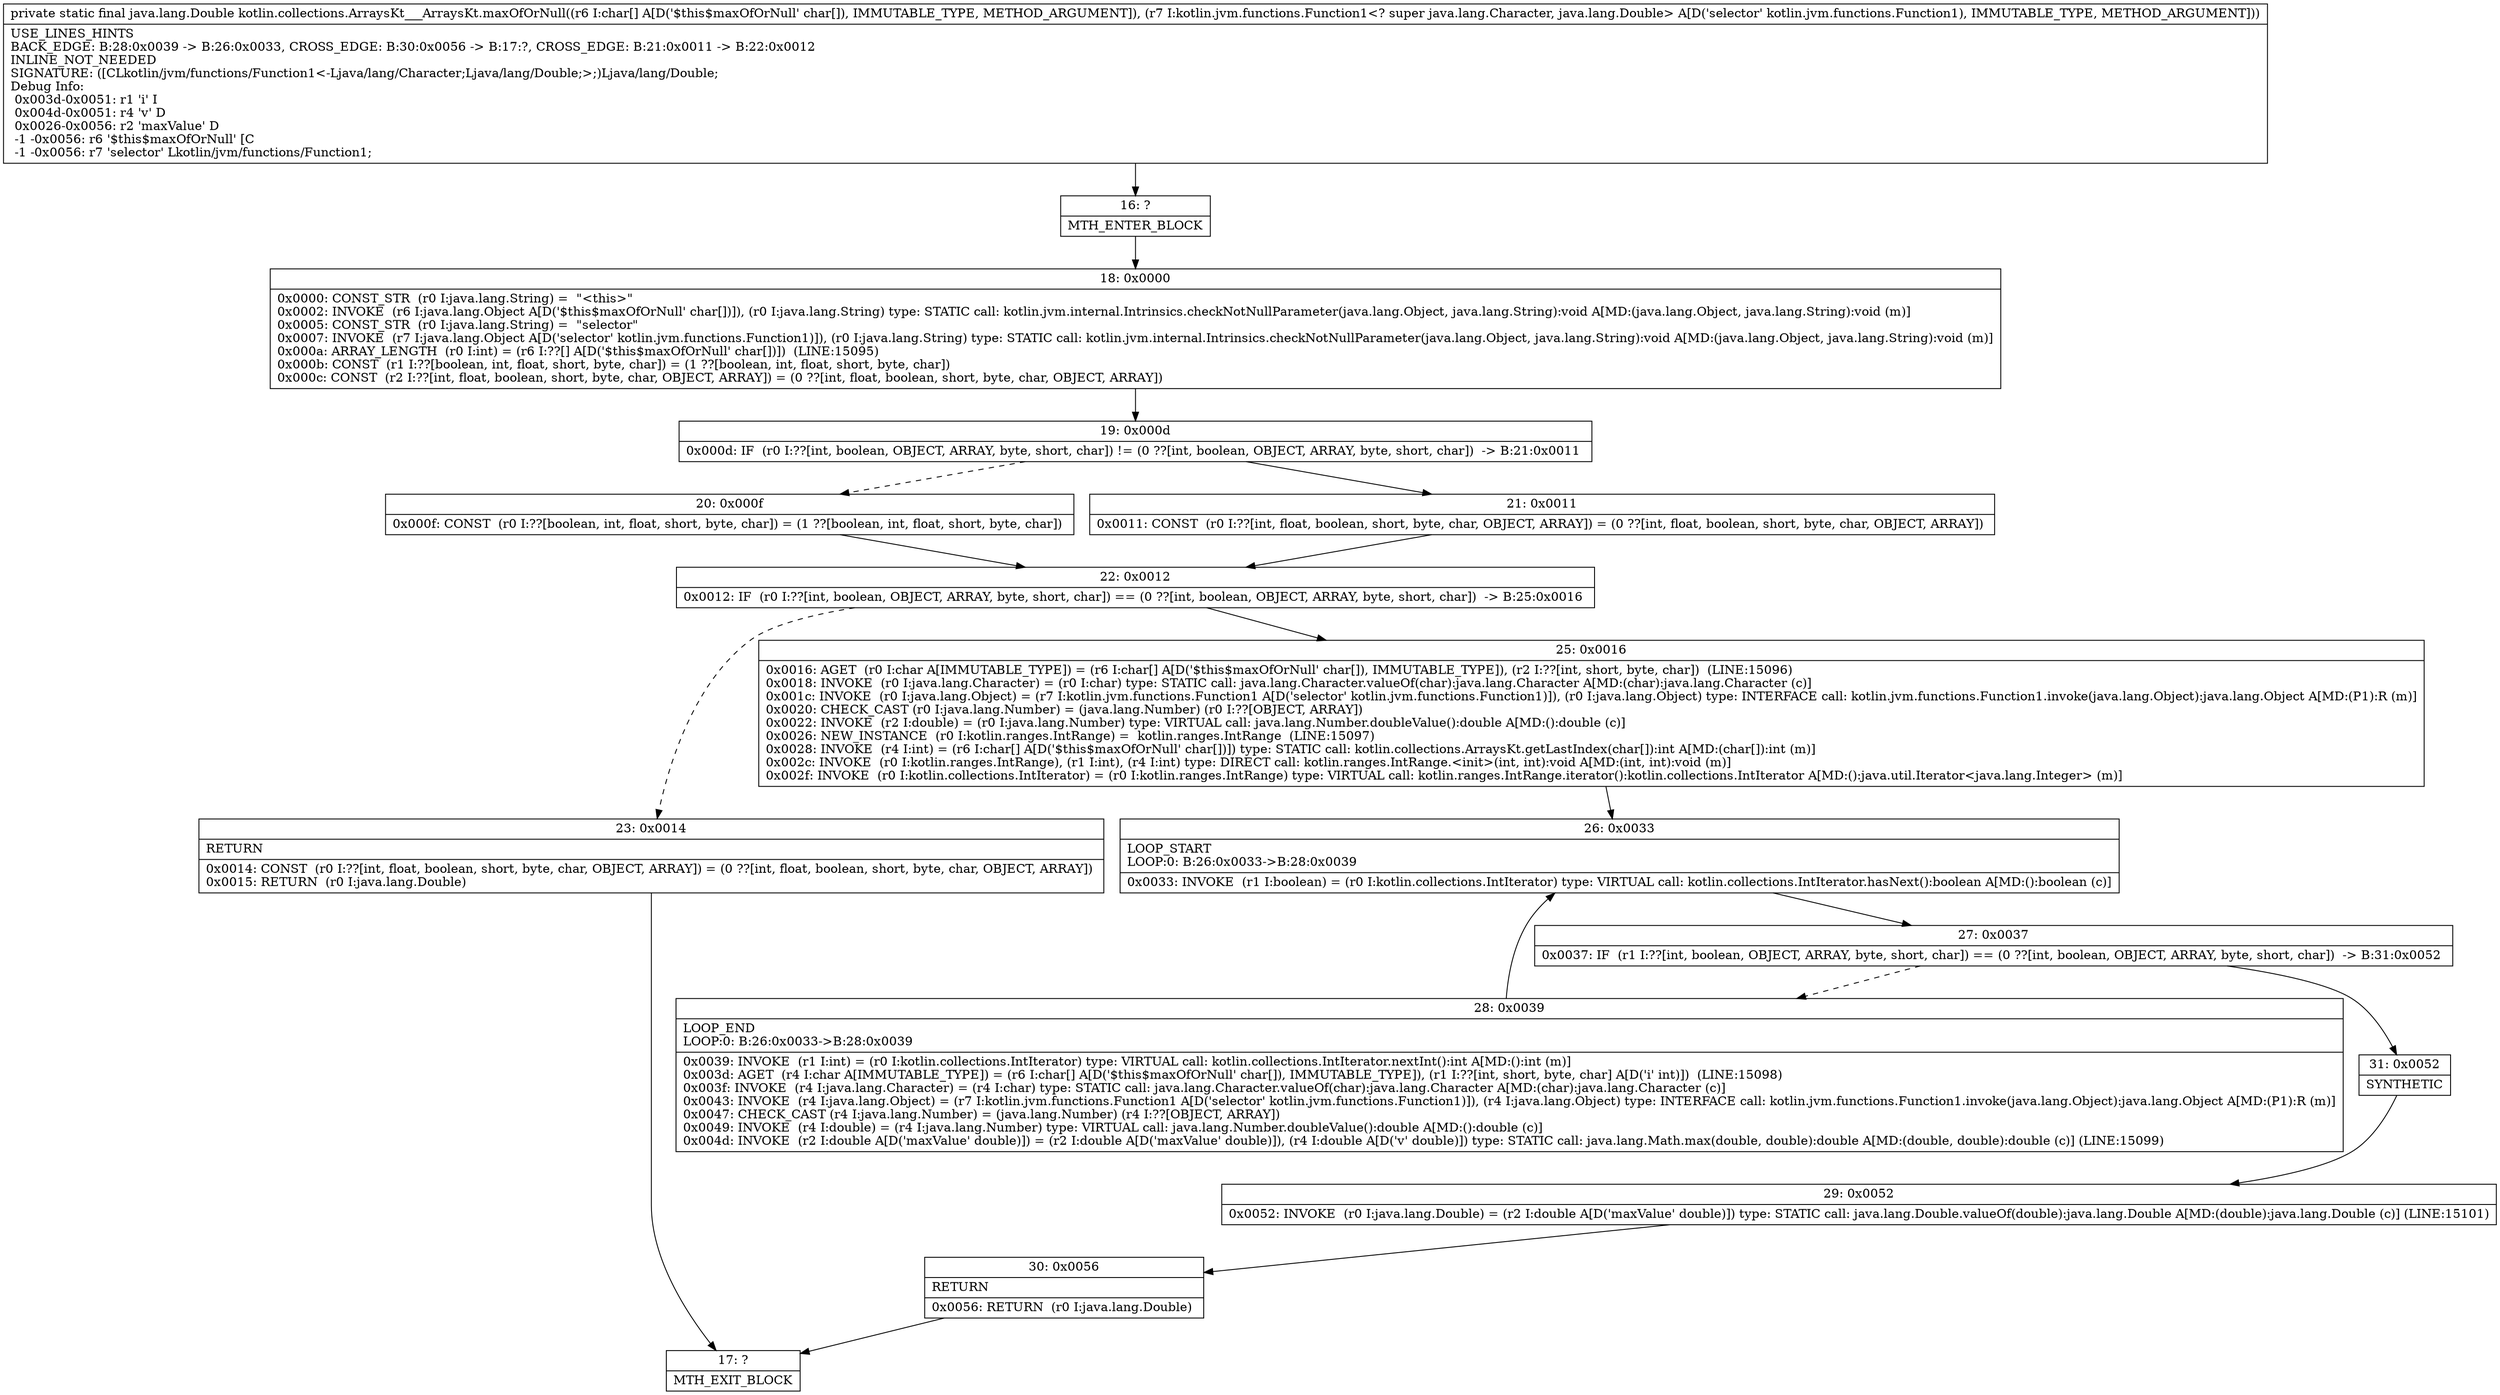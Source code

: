 digraph "CFG forkotlin.collections.ArraysKt___ArraysKt.maxOfOrNull([CLkotlin\/jvm\/functions\/Function1;)Ljava\/lang\/Double;" {
Node_16 [shape=record,label="{16\:\ ?|MTH_ENTER_BLOCK\l}"];
Node_18 [shape=record,label="{18\:\ 0x0000|0x0000: CONST_STR  (r0 I:java.lang.String) =  \"\<this\>\" \l0x0002: INVOKE  (r6 I:java.lang.Object A[D('$this$maxOfOrNull' char[])]), (r0 I:java.lang.String) type: STATIC call: kotlin.jvm.internal.Intrinsics.checkNotNullParameter(java.lang.Object, java.lang.String):void A[MD:(java.lang.Object, java.lang.String):void (m)]\l0x0005: CONST_STR  (r0 I:java.lang.String) =  \"selector\" \l0x0007: INVOKE  (r7 I:java.lang.Object A[D('selector' kotlin.jvm.functions.Function1)]), (r0 I:java.lang.String) type: STATIC call: kotlin.jvm.internal.Intrinsics.checkNotNullParameter(java.lang.Object, java.lang.String):void A[MD:(java.lang.Object, java.lang.String):void (m)]\l0x000a: ARRAY_LENGTH  (r0 I:int) = (r6 I:??[] A[D('$this$maxOfOrNull' char[])])  (LINE:15095)\l0x000b: CONST  (r1 I:??[boolean, int, float, short, byte, char]) = (1 ??[boolean, int, float, short, byte, char]) \l0x000c: CONST  (r2 I:??[int, float, boolean, short, byte, char, OBJECT, ARRAY]) = (0 ??[int, float, boolean, short, byte, char, OBJECT, ARRAY]) \l}"];
Node_19 [shape=record,label="{19\:\ 0x000d|0x000d: IF  (r0 I:??[int, boolean, OBJECT, ARRAY, byte, short, char]) != (0 ??[int, boolean, OBJECT, ARRAY, byte, short, char])  \-\> B:21:0x0011 \l}"];
Node_20 [shape=record,label="{20\:\ 0x000f|0x000f: CONST  (r0 I:??[boolean, int, float, short, byte, char]) = (1 ??[boolean, int, float, short, byte, char]) \l}"];
Node_22 [shape=record,label="{22\:\ 0x0012|0x0012: IF  (r0 I:??[int, boolean, OBJECT, ARRAY, byte, short, char]) == (0 ??[int, boolean, OBJECT, ARRAY, byte, short, char])  \-\> B:25:0x0016 \l}"];
Node_23 [shape=record,label="{23\:\ 0x0014|RETURN\l|0x0014: CONST  (r0 I:??[int, float, boolean, short, byte, char, OBJECT, ARRAY]) = (0 ??[int, float, boolean, short, byte, char, OBJECT, ARRAY]) \l0x0015: RETURN  (r0 I:java.lang.Double) \l}"];
Node_17 [shape=record,label="{17\:\ ?|MTH_EXIT_BLOCK\l}"];
Node_25 [shape=record,label="{25\:\ 0x0016|0x0016: AGET  (r0 I:char A[IMMUTABLE_TYPE]) = (r6 I:char[] A[D('$this$maxOfOrNull' char[]), IMMUTABLE_TYPE]), (r2 I:??[int, short, byte, char])  (LINE:15096)\l0x0018: INVOKE  (r0 I:java.lang.Character) = (r0 I:char) type: STATIC call: java.lang.Character.valueOf(char):java.lang.Character A[MD:(char):java.lang.Character (c)]\l0x001c: INVOKE  (r0 I:java.lang.Object) = (r7 I:kotlin.jvm.functions.Function1 A[D('selector' kotlin.jvm.functions.Function1)]), (r0 I:java.lang.Object) type: INTERFACE call: kotlin.jvm.functions.Function1.invoke(java.lang.Object):java.lang.Object A[MD:(P1):R (m)]\l0x0020: CHECK_CAST (r0 I:java.lang.Number) = (java.lang.Number) (r0 I:??[OBJECT, ARRAY]) \l0x0022: INVOKE  (r2 I:double) = (r0 I:java.lang.Number) type: VIRTUAL call: java.lang.Number.doubleValue():double A[MD:():double (c)]\l0x0026: NEW_INSTANCE  (r0 I:kotlin.ranges.IntRange) =  kotlin.ranges.IntRange  (LINE:15097)\l0x0028: INVOKE  (r4 I:int) = (r6 I:char[] A[D('$this$maxOfOrNull' char[])]) type: STATIC call: kotlin.collections.ArraysKt.getLastIndex(char[]):int A[MD:(char[]):int (m)]\l0x002c: INVOKE  (r0 I:kotlin.ranges.IntRange), (r1 I:int), (r4 I:int) type: DIRECT call: kotlin.ranges.IntRange.\<init\>(int, int):void A[MD:(int, int):void (m)]\l0x002f: INVOKE  (r0 I:kotlin.collections.IntIterator) = (r0 I:kotlin.ranges.IntRange) type: VIRTUAL call: kotlin.ranges.IntRange.iterator():kotlin.collections.IntIterator A[MD:():java.util.Iterator\<java.lang.Integer\> (m)]\l}"];
Node_26 [shape=record,label="{26\:\ 0x0033|LOOP_START\lLOOP:0: B:26:0x0033\-\>B:28:0x0039\l|0x0033: INVOKE  (r1 I:boolean) = (r0 I:kotlin.collections.IntIterator) type: VIRTUAL call: kotlin.collections.IntIterator.hasNext():boolean A[MD:():boolean (c)]\l}"];
Node_27 [shape=record,label="{27\:\ 0x0037|0x0037: IF  (r1 I:??[int, boolean, OBJECT, ARRAY, byte, short, char]) == (0 ??[int, boolean, OBJECT, ARRAY, byte, short, char])  \-\> B:31:0x0052 \l}"];
Node_28 [shape=record,label="{28\:\ 0x0039|LOOP_END\lLOOP:0: B:26:0x0033\-\>B:28:0x0039\l|0x0039: INVOKE  (r1 I:int) = (r0 I:kotlin.collections.IntIterator) type: VIRTUAL call: kotlin.collections.IntIterator.nextInt():int A[MD:():int (m)]\l0x003d: AGET  (r4 I:char A[IMMUTABLE_TYPE]) = (r6 I:char[] A[D('$this$maxOfOrNull' char[]), IMMUTABLE_TYPE]), (r1 I:??[int, short, byte, char] A[D('i' int)])  (LINE:15098)\l0x003f: INVOKE  (r4 I:java.lang.Character) = (r4 I:char) type: STATIC call: java.lang.Character.valueOf(char):java.lang.Character A[MD:(char):java.lang.Character (c)]\l0x0043: INVOKE  (r4 I:java.lang.Object) = (r7 I:kotlin.jvm.functions.Function1 A[D('selector' kotlin.jvm.functions.Function1)]), (r4 I:java.lang.Object) type: INTERFACE call: kotlin.jvm.functions.Function1.invoke(java.lang.Object):java.lang.Object A[MD:(P1):R (m)]\l0x0047: CHECK_CAST (r4 I:java.lang.Number) = (java.lang.Number) (r4 I:??[OBJECT, ARRAY]) \l0x0049: INVOKE  (r4 I:double) = (r4 I:java.lang.Number) type: VIRTUAL call: java.lang.Number.doubleValue():double A[MD:():double (c)]\l0x004d: INVOKE  (r2 I:double A[D('maxValue' double)]) = (r2 I:double A[D('maxValue' double)]), (r4 I:double A[D('v' double)]) type: STATIC call: java.lang.Math.max(double, double):double A[MD:(double, double):double (c)] (LINE:15099)\l}"];
Node_31 [shape=record,label="{31\:\ 0x0052|SYNTHETIC\l}"];
Node_29 [shape=record,label="{29\:\ 0x0052|0x0052: INVOKE  (r0 I:java.lang.Double) = (r2 I:double A[D('maxValue' double)]) type: STATIC call: java.lang.Double.valueOf(double):java.lang.Double A[MD:(double):java.lang.Double (c)] (LINE:15101)\l}"];
Node_30 [shape=record,label="{30\:\ 0x0056|RETURN\l|0x0056: RETURN  (r0 I:java.lang.Double) \l}"];
Node_21 [shape=record,label="{21\:\ 0x0011|0x0011: CONST  (r0 I:??[int, float, boolean, short, byte, char, OBJECT, ARRAY]) = (0 ??[int, float, boolean, short, byte, char, OBJECT, ARRAY]) \l}"];
MethodNode[shape=record,label="{private static final java.lang.Double kotlin.collections.ArraysKt___ArraysKt.maxOfOrNull((r6 I:char[] A[D('$this$maxOfOrNull' char[]), IMMUTABLE_TYPE, METHOD_ARGUMENT]), (r7 I:kotlin.jvm.functions.Function1\<? super java.lang.Character, java.lang.Double\> A[D('selector' kotlin.jvm.functions.Function1), IMMUTABLE_TYPE, METHOD_ARGUMENT]))  | USE_LINES_HINTS\lBACK_EDGE: B:28:0x0039 \-\> B:26:0x0033, CROSS_EDGE: B:30:0x0056 \-\> B:17:?, CROSS_EDGE: B:21:0x0011 \-\> B:22:0x0012\lINLINE_NOT_NEEDED\lSIGNATURE: ([CLkotlin\/jvm\/functions\/Function1\<\-Ljava\/lang\/Character;Ljava\/lang\/Double;\>;)Ljava\/lang\/Double;\lDebug Info:\l  0x003d\-0x0051: r1 'i' I\l  0x004d\-0x0051: r4 'v' D\l  0x0026\-0x0056: r2 'maxValue' D\l  \-1 \-0x0056: r6 '$this$maxOfOrNull' [C\l  \-1 \-0x0056: r7 'selector' Lkotlin\/jvm\/functions\/Function1;\l}"];
MethodNode -> Node_16;Node_16 -> Node_18;
Node_18 -> Node_19;
Node_19 -> Node_20[style=dashed];
Node_19 -> Node_21;
Node_20 -> Node_22;
Node_22 -> Node_23[style=dashed];
Node_22 -> Node_25;
Node_23 -> Node_17;
Node_25 -> Node_26;
Node_26 -> Node_27;
Node_27 -> Node_28[style=dashed];
Node_27 -> Node_31;
Node_28 -> Node_26;
Node_31 -> Node_29;
Node_29 -> Node_30;
Node_30 -> Node_17;
Node_21 -> Node_22;
}

